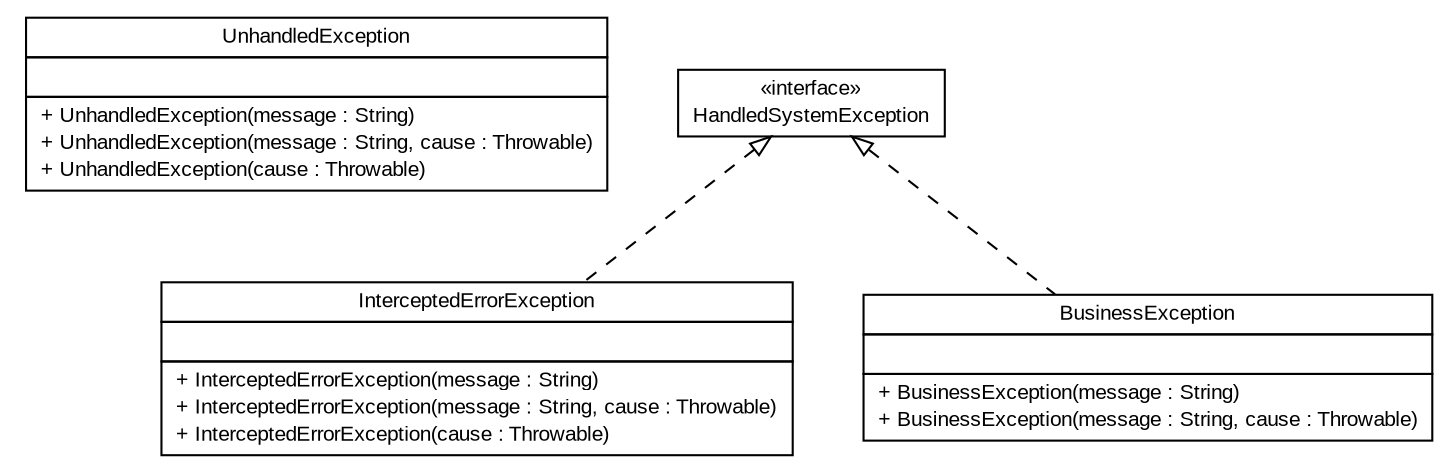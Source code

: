 #!/usr/local/bin/dot
#
# Class diagram 
# Generated by UMLGraph version R5_6 (http://www.umlgraph.org/)
#

digraph G {
	edge [fontname="arial",fontsize=10,labelfontname="arial",labelfontsize=10];
	node [fontname="arial",fontsize=10,shape=plaintext];
	nodesep=0.25;
	ranksep=0.5;
	// br.gov.to.sefaz.exception.UnhandledException
	c0 [label=<<table title="br.gov.to.sefaz.exception.UnhandledException" border="0" cellborder="1" cellspacing="0" cellpadding="2" port="p" href="./UnhandledException.html">
		<tr><td><table border="0" cellspacing="0" cellpadding="1">
<tr><td align="center" balign="center"> UnhandledException </td></tr>
		</table></td></tr>
		<tr><td><table border="0" cellspacing="0" cellpadding="1">
<tr><td align="left" balign="left">  </td></tr>
		</table></td></tr>
		<tr><td><table border="0" cellspacing="0" cellpadding="1">
<tr><td align="left" balign="left"> + UnhandledException(message : String) </td></tr>
<tr><td align="left" balign="left"> + UnhandledException(message : String, cause : Throwable) </td></tr>
<tr><td align="left" balign="left"> + UnhandledException(cause : Throwable) </td></tr>
		</table></td></tr>
		</table>>, URL="./UnhandledException.html", fontname="arial", fontcolor="black", fontsize=10.0];
	// br.gov.to.sefaz.exception.InterceptedErrorException
	c1 [label=<<table title="br.gov.to.sefaz.exception.InterceptedErrorException" border="0" cellborder="1" cellspacing="0" cellpadding="2" port="p" href="./InterceptedErrorException.html">
		<tr><td><table border="0" cellspacing="0" cellpadding="1">
<tr><td align="center" balign="center"> InterceptedErrorException </td></tr>
		</table></td></tr>
		<tr><td><table border="0" cellspacing="0" cellpadding="1">
<tr><td align="left" balign="left">  </td></tr>
		</table></td></tr>
		<tr><td><table border="0" cellspacing="0" cellpadding="1">
<tr><td align="left" balign="left"> + InterceptedErrorException(message : String) </td></tr>
<tr><td align="left" balign="left"> + InterceptedErrorException(message : String, cause : Throwable) </td></tr>
<tr><td align="left" balign="left"> + InterceptedErrorException(cause : Throwable) </td></tr>
		</table></td></tr>
		</table>>, URL="./InterceptedErrorException.html", fontname="arial", fontcolor="black", fontsize=10.0];
	// br.gov.to.sefaz.exception.HandledSystemException
	c2 [label=<<table title="br.gov.to.sefaz.exception.HandledSystemException" border="0" cellborder="1" cellspacing="0" cellpadding="2" port="p" href="./HandledSystemException.html">
		<tr><td><table border="0" cellspacing="0" cellpadding="1">
<tr><td align="center" balign="center"> &#171;interface&#187; </td></tr>
<tr><td align="center" balign="center"> HandledSystemException </td></tr>
		</table></td></tr>
		</table>>, URL="./HandledSystemException.html", fontname="arial", fontcolor="black", fontsize=10.0];
	// br.gov.to.sefaz.exception.BusinessException
	c3 [label=<<table title="br.gov.to.sefaz.exception.BusinessException" border="0" cellborder="1" cellspacing="0" cellpadding="2" port="p" href="./BusinessException.html">
		<tr><td><table border="0" cellspacing="0" cellpadding="1">
<tr><td align="center" balign="center"> BusinessException </td></tr>
		</table></td></tr>
		<tr><td><table border="0" cellspacing="0" cellpadding="1">
<tr><td align="left" balign="left">  </td></tr>
		</table></td></tr>
		<tr><td><table border="0" cellspacing="0" cellpadding="1">
<tr><td align="left" balign="left"> + BusinessException(message : String) </td></tr>
<tr><td align="left" balign="left"> + BusinessException(message : String, cause : Throwable) </td></tr>
		</table></td></tr>
		</table>>, URL="./BusinessException.html", fontname="arial", fontcolor="black", fontsize=10.0];
	//br.gov.to.sefaz.exception.InterceptedErrorException implements br.gov.to.sefaz.exception.HandledSystemException
	c2:p -> c1:p [dir=back,arrowtail=empty,style=dashed];
	//br.gov.to.sefaz.exception.BusinessException implements br.gov.to.sefaz.exception.HandledSystemException
	c2:p -> c3:p [dir=back,arrowtail=empty,style=dashed];
}

